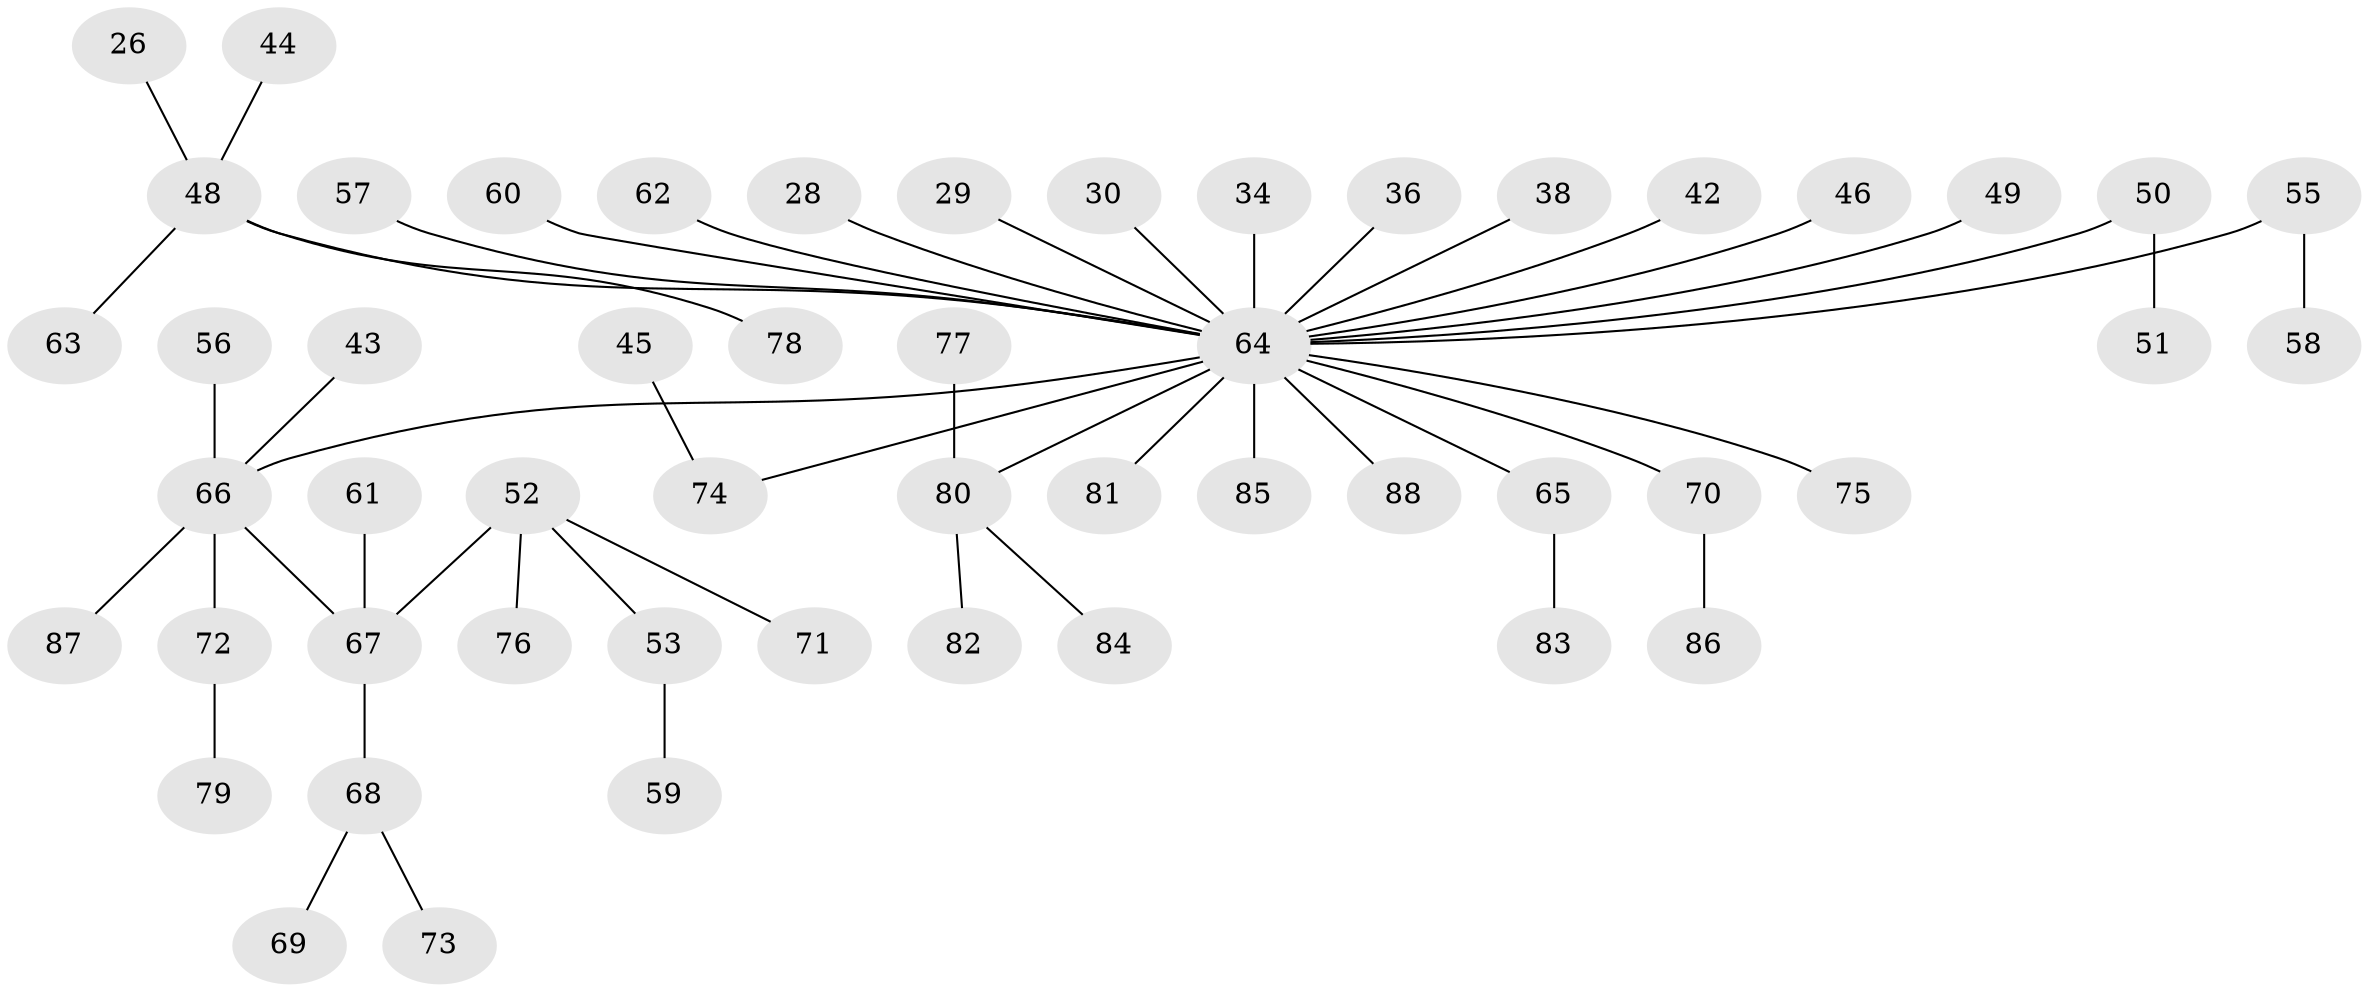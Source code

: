 // original degree distribution, {4: 0.06818181818181818, 5: 0.045454545454545456, 3: 0.14772727272727273, 6: 0.022727272727272728, 2: 0.18181818181818182, 1: 0.5340909090909091}
// Generated by graph-tools (version 1.1) at 2025/56/03/04/25 21:56:46]
// undirected, 52 vertices, 51 edges
graph export_dot {
graph [start="1"]
  node [color=gray90,style=filled];
  26;
  28;
  29;
  30;
  34;
  36;
  38;
  42;
  43;
  44;
  45;
  46;
  48 [super="+33+39"];
  49;
  50 [super="+35"];
  51;
  52 [super="+32"];
  53;
  55;
  56;
  57;
  58;
  59;
  60;
  61;
  62;
  63;
  64 [super="+4+7+9+13+10+8+27+23+15+47"];
  65;
  66 [super="+37"];
  67 [super="+41"];
  68 [super="+20+40"];
  69;
  70 [super="+16"];
  71;
  72;
  73;
  74 [super="+17"];
  75;
  76;
  77;
  78;
  79;
  80 [super="+54"];
  81;
  82;
  83;
  84;
  85;
  86;
  87;
  88;
  26 -- 48;
  28 -- 64;
  29 -- 64;
  30 -- 64;
  34 -- 64;
  36 -- 64;
  38 -- 64;
  42 -- 64;
  43 -- 66;
  44 -- 48;
  45 -- 74;
  46 -- 64;
  48 -- 63;
  48 -- 64;
  48 -- 78;
  49 -- 64;
  50 -- 64;
  50 -- 51;
  52 -- 53;
  52 -- 71;
  52 -- 76;
  52 -- 67;
  53 -- 59;
  55 -- 58;
  55 -- 64;
  56 -- 66;
  57 -- 64;
  60 -- 64;
  61 -- 67;
  62 -- 64;
  64 -- 81;
  64 -- 85;
  64 -- 88;
  64 -- 74;
  64 -- 70;
  64 -- 66;
  64 -- 75;
  64 -- 65;
  64 -- 80;
  65 -- 83;
  66 -- 87;
  66 -- 72;
  66 -- 67;
  67 -- 68;
  68 -- 73;
  68 -- 69;
  70 -- 86;
  72 -- 79;
  77 -- 80;
  80 -- 82;
  80 -- 84;
}
